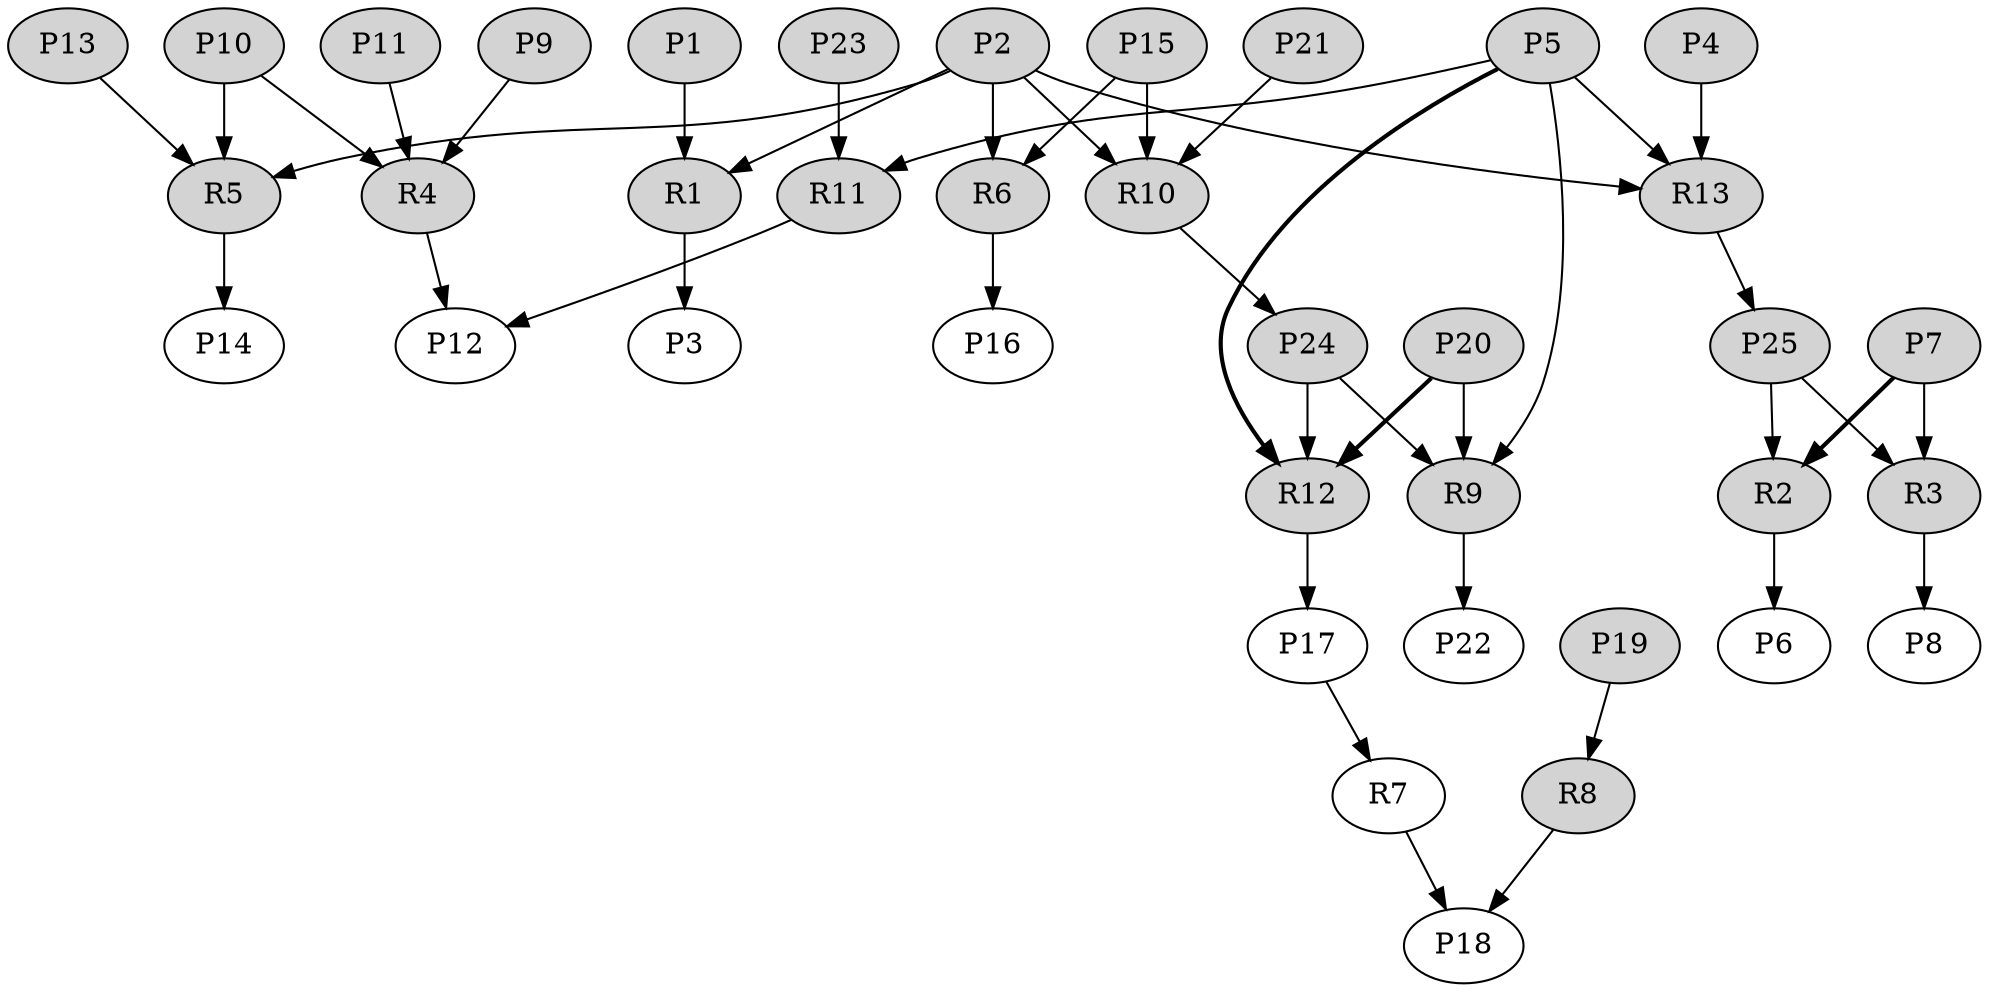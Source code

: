 strict digraph {
	1 [label=P1 fillcolor=lightgray style=filled]
	2 [label=P2 fillcolor=lightgray style=filled]
	3 [label=P3]
	4 [label=P4 fillcolor=lightgray style=filled]
	5 [label=P5 fillcolor=lightgray style=filled]
	6 [label=P6]
	7 [label=P7 fillcolor=lightgray style=filled]
	8 [label=P8]
	9 [label=P9 fillcolor=lightgray style=filled]
	10 [label=P10 fillcolor=lightgray style=filled]
	11 [label=P11 fillcolor=lightgray style=filled]
	12 [label=P12]
	13 [label=P13 fillcolor=lightgray style=filled]
	14 [label=P14]
	15 [label=P15 fillcolor=lightgray style=filled]
	16 [label=P16]
	17 [label=P17]
	18 [label=P18]
	19 [label=P19 fillcolor=lightgray style=filled]
	20 [label=P20 fillcolor=lightgray style=filled]
	21 [label=P21 fillcolor=lightgray style=filled]
	22 [label=P22]
	23 [label=P23 fillcolor=lightgray style=filled]
	24 [label=P24 fillcolor=lightgray style=filled]
	25 [label=P25 fillcolor=lightgray style=filled]
	26 [label=R1 fillcolor=lightgray style=filled]
	27 [label=R2 fillcolor=lightgray style=filled]
	28 [label=R3 fillcolor=lightgray style=filled]
	29 [label=R4 fillcolor=lightgray style=filled]
	30 [label=R5 fillcolor=lightgray style=filled]
	31 [label=R6 fillcolor=lightgray style=filled]
	32 [label=R7]
	33 [label=R8 fillcolor=lightgray style=filled]
	34 [label=R9 fillcolor=lightgray style=filled]
	35 [label=R10 fillcolor=lightgray style=filled]
	36 [label=R11 fillcolor=lightgray style=filled]
	37 [label=R12 fillcolor=lightgray style=filled]
	38 [label=R13 fillcolor=lightgray style=filled]
	1 -> 26
	26 -> 3
	26 -> 3
	2 -> 26
	2 -> 30
	2 -> 31
	2 -> 35
	2 -> 38
	25 -> 27
	25 -> 28
	27 -> 6
	27 -> 6
	7 -> 27 [penwidth=2]
	7 -> 28
	28 -> 8
	28 -> 8
	10 -> 29
	10 -> 30
	29 -> 12
	29 -> 12
	29 -> 12
	11 -> 29
	9 -> 29
	13 -> 30
	30 -> 14
	30 -> 14
	30 -> 14
	31 -> 16
	31 -> 16
	15 -> 31
	15 -> 35
	17 -> 32
	32 -> 18
	19 -> 33
	33 -> 18
	5 -> 34
	5 -> 36
	5 -> 37 [penwidth=2]
	5 -> 38
	34 -> 22
	34 -> 22
	34 -> 22
	24 -> 34
	24 -> 37
	20 -> 34
	20 -> 37 [penwidth=2]
	21 -> 35
	35 -> 24
	35 -> 24
	35 -> 24
	36 -> 12
	36 -> 12
	23 -> 36
	37 -> 17
	37 -> 17
	37 -> 17
	38 -> 25
	38 -> 25
	38 -> 25
	4 -> 38
}
